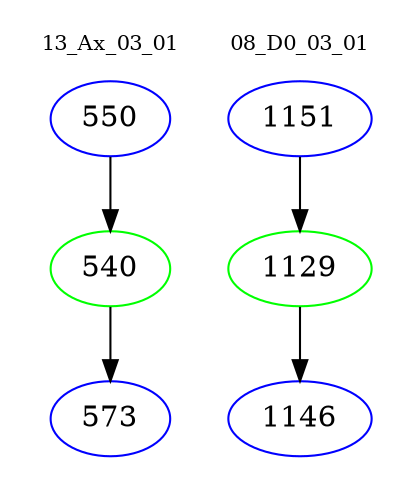 digraph{
subgraph cluster_0 {
color = white
label = "13_Ax_03_01";
fontsize=10;
T0_550 [label="550", color="blue"]
T0_550 -> T0_540 [color="black"]
T0_540 [label="540", color="green"]
T0_540 -> T0_573 [color="black"]
T0_573 [label="573", color="blue"]
}
subgraph cluster_1 {
color = white
label = "08_D0_03_01";
fontsize=10;
T1_1151 [label="1151", color="blue"]
T1_1151 -> T1_1129 [color="black"]
T1_1129 [label="1129", color="green"]
T1_1129 -> T1_1146 [color="black"]
T1_1146 [label="1146", color="blue"]
}
}

